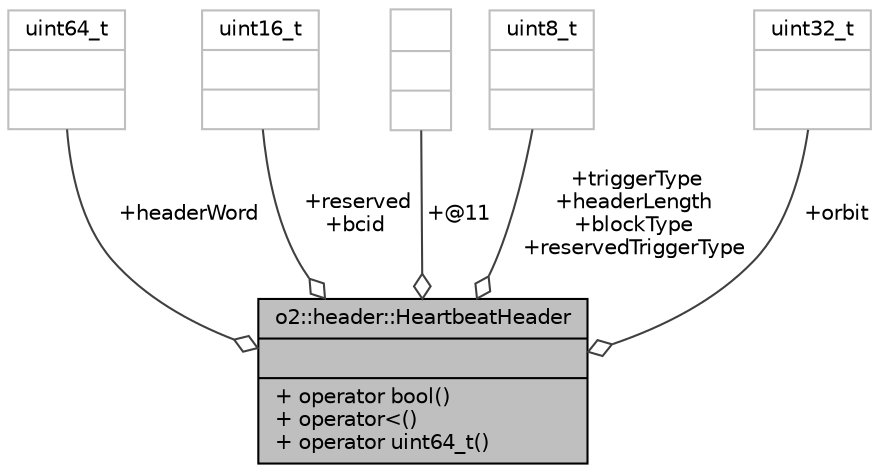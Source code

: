 digraph "o2::header::HeartbeatHeader"
{
 // INTERACTIVE_SVG=YES
  bgcolor="transparent";
  edge [fontname="Helvetica",fontsize="10",labelfontname="Helvetica",labelfontsize="10"];
  node [fontname="Helvetica",fontsize="10",shape=record];
  Node1 [label="{o2::header::HeartbeatHeader\n||+ operator bool()\l+ operator\<()\l+ operator uint64_t()\l}",height=0.2,width=0.4,color="black", fillcolor="grey75", style="filled" fontcolor="black"];
  Node2 -> Node1 [color="grey25",fontsize="10",style="solid",label=" +headerWord" ,arrowhead="odiamond",fontname="Helvetica"];
  Node2 [label="{uint64_t\n||}",height=0.2,width=0.4,color="grey75"];
  Node3 -> Node1 [color="grey25",fontsize="10",style="solid",label=" +reserved\n+bcid" ,arrowhead="odiamond",fontname="Helvetica"];
  Node3 [label="{uint16_t\n||}",height=0.2,width=0.4,color="grey75"];
  Node4 -> Node1 [color="grey25",fontsize="10",style="solid",label=" +@11" ,arrowhead="odiamond",fontname="Helvetica"];
  Node4 [label="{\n||}",height=0.2,width=0.4,color="grey75"];
  Node5 -> Node1 [color="grey25",fontsize="10",style="solid",label=" +triggerType\n+headerLength\n+blockType\n+reservedTriggerType" ,arrowhead="odiamond",fontname="Helvetica"];
  Node5 [label="{uint8_t\n||}",height=0.2,width=0.4,color="grey75"];
  Node6 -> Node1 [color="grey25",fontsize="10",style="solid",label=" +orbit" ,arrowhead="odiamond",fontname="Helvetica"];
  Node6 [label="{uint32_t\n||}",height=0.2,width=0.4,color="grey75"];
}
